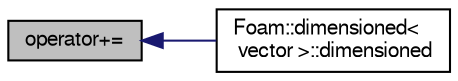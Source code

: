 digraph "operator+="
{
  bgcolor="transparent";
  edge [fontname="FreeSans",fontsize="10",labelfontname="FreeSans",labelfontsize="10"];
  node [fontname="FreeSans",fontsize="10",shape=record];
  rankdir="LR";
  Node13314 [label="operator+=",height=0.2,width=0.4,color="black", fillcolor="grey75", style="filled", fontcolor="black"];
  Node13314 -> Node13315 [dir="back",color="midnightblue",fontsize="10",style="solid",fontname="FreeSans"];
  Node13315 [label="Foam::dimensioned\<\l vector \>::dimensioned",height=0.2,width=0.4,color="black",URL="$a26366.html#a97d65bea54a56a86a6ee89c657ffd9cf",tooltip="Construct given a value (creates dimensionless value). "];
}
